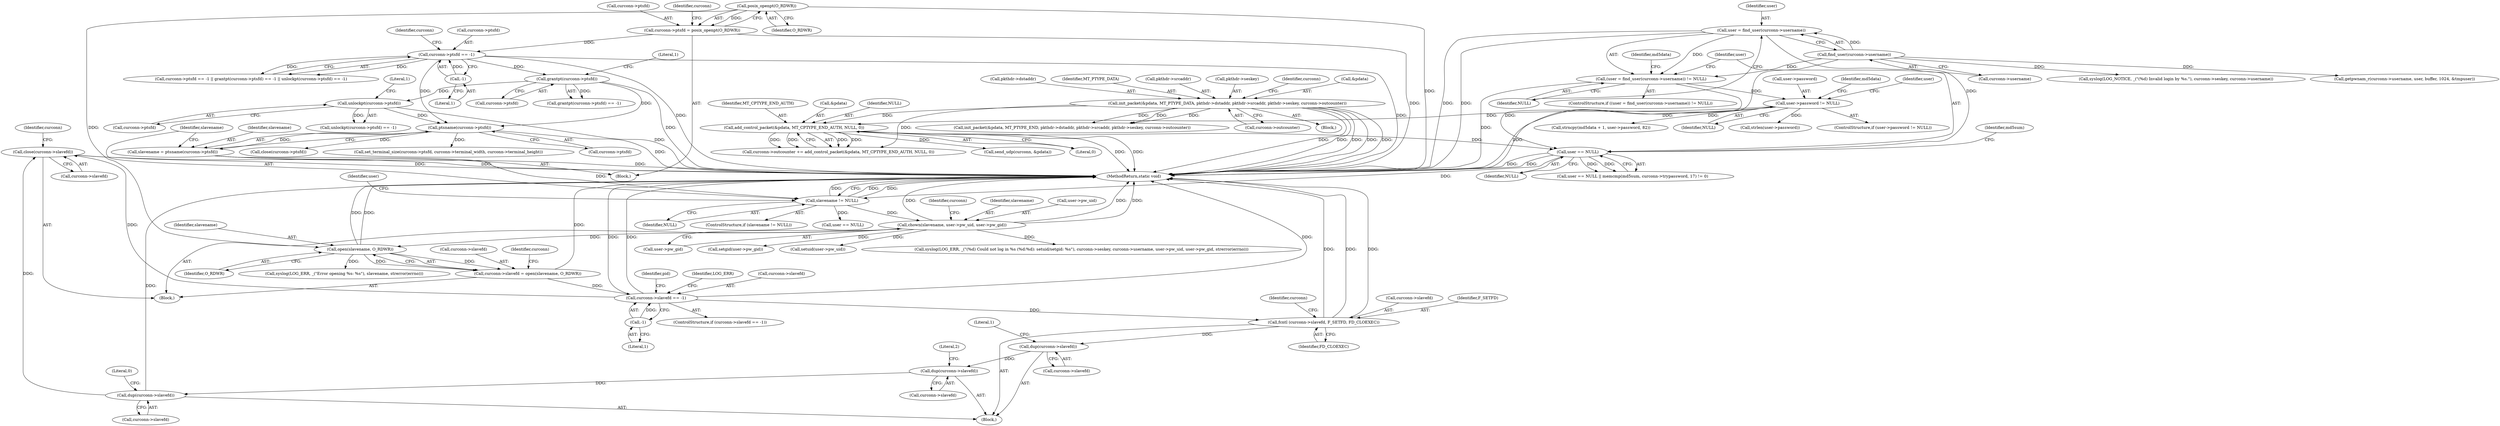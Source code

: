 digraph "0_MAC-Telnet_b69d11727d4f0f8cf719c79e3fb700f55ca03e9a_2@API" {
"1000674" [label="(Call,close(curconn->slavefd))"];
"1000444" [label="(Call,curconn->slavefd == -1)"];
"1000436" [label="(Call,curconn->slavefd = open(slavename, O_RDWR))"];
"1000440" [label="(Call,open(slavename, O_RDWR))"];
"1000428" [label="(Call,chown(slavename, user->pw_uid, user->pw_gid))"];
"1000350" [label="(Call,slavename != NULL)"];
"1000343" [label="(Call,slavename = ptsname(curconn->ptsfd))"];
"1000345" [label="(Call,ptsname(curconn->ptsfd))"];
"1000325" [label="(Call,unlockpt(curconn->ptsfd))"];
"1000318" [label="(Call,grantpt(curconn->ptsfd))"];
"1000310" [label="(Call,curconn->ptsfd == -1)"];
"1000302" [label="(Call,curconn->ptsfd = posix_openpt(O_RDWR))"];
"1000306" [label="(Call,posix_openpt(O_RDWR))"];
"1000314" [label="(Call,-1)"];
"1000264" [label="(Call,user == NULL)"];
"1000138" [label="(Call,user = find_user(curconn->username))"];
"1000140" [label="(Call,find_user(curconn->username))"];
"1000244" [label="(Call,add_control_packet(&pdata, MT_CPTYPE_END_AUTH, NULL, 0))"];
"1000224" [label="(Call,init_packet(&pdata, MT_PTYPE_DATA, pkthdr->dstaddr, pkthdr->srcaddr, pkthdr->seskey, curconn->outcounter))"];
"1000156" [label="(Call,user->password != NULL)"];
"1000137" [label="(Call,(user = find_user(curconn->username)) != NULL)"];
"1000448" [label="(Call,-1)"];
"1000551" [label="(Call,dup(curconn->slavefd))"];
"1000545" [label="(Call,dup(curconn->slavefd))"];
"1000539" [label="(Call,dup(curconn->slavefd))"];
"1000527" [label="(Call,fcntl (curconn->slavefd, F_SETFD, FD_CLOEXEC))"];
"1000249" [label="(Literal,0)"];
"1000265" [label="(Identifier,user)"];
"1000326" [label="(Call,curconn->ptsfd)"];
"1000469" [label="(Identifier,pid)"];
"1000533" [label="(Call,close(curconn->ptsfd))"];
"1000375" [label="(Call,user == NULL)"];
"1000449" [label="(Literal,1)"];
"1000551" [label="(Call,dup(curconn->slavefd))"];
"1000451" [label="(Call,syslog(LOG_ERR, _(\"Error opening %s: %s\"), slavename, strerror(errno)))"];
"1000680" [label="(Identifier,curconn)"];
"1000528" [label="(Call,curconn->slavefd)"];
"1000137" [label="(Call,(user = find_user(curconn->username)) != NULL)"];
"1000345" [label="(Call,ptsname(curconn->ptsfd))"];
"1000675" [label="(Call,curconn->slavefd)"];
"1000577" [label="(Call,syslog(LOG_ERR, _(\"(%d) Could not log in %s (%d:%d): setuid/setgid: %s\"), curconn->seskey, curconn->username, user->pw_uid, user->pw_gid, strerror(errno)))"];
"1000175" [label="(Call,strncpy(md5data + 1, user->password, 82))"];
"1000352" [label="(Identifier,NULL)"];
"1000532" [label="(Identifier,FD_CLOEXEC)"];
"1000330" [label="(Literal,1)"];
"1000444" [label="(Call,curconn->slavefd == -1)"];
"1000139" [label="(Identifier,user)"];
"1000436" [label="(Call,curconn->slavefd = open(slavename, O_RDWR))"];
"1000309" [label="(Call,curconn->ptsfd == -1 || grantpt(curconn->ptsfd) == -1 || unlockpt(curconn->ptsfd) == -1)"];
"1000314" [label="(Call,-1)"];
"1000433" [label="(Call,user->pw_gid)"];
"1000307" [label="(Identifier,O_RDWR)"];
"1000437" [label="(Call,curconn->slavefd)"];
"1000683" [label="(Call,set_terminal_size(curconn->ptsfd, curconn->terminal_width, curconn->terminal_height))"];
"1000302" [label="(Call,curconn->ptsfd = posix_openpt(O_RDWR))"];
"1000630" [label="(Call,init_packet(&pdata, MT_PTYPE_END, pkthdr->dstaddr, pkthdr->srcaddr, pkthdr->seskey, curconn->outcounter))"];
"1000136" [label="(ControlStructure,if ((user = find_user(curconn->username)) != NULL))"];
"1000144" [label="(Identifier,NULL)"];
"1000565" [label="(Call,setgid(user->pw_gid))"];
"1000266" [label="(Identifier,NULL)"];
"1000311" [label="(Call,curconn->ptsfd)"];
"1000319" [label="(Call,curconn->ptsfd)"];
"1000323" [label="(Literal,1)"];
"1000428" [label="(Call,chown(slavename, user->pw_uid, user->pw_gid))"];
"1000346" [label="(Call,curconn->ptsfd)"];
"1000531" [label="(Identifier,F_SETFD)"];
"1000227" [label="(Identifier,MT_PTYPE_DATA)"];
"1000349" [label="(ControlStructure,if (slavename != NULL))"];
"1000550" [label="(Literal,2)"];
"1000546" [label="(Call,curconn->slavefd)"];
"1000224" [label="(Call,init_packet(&pdata, MT_PTYPE_DATA, pkthdr->dstaddr, pkthdr->srcaddr, pkthdr->seskey, curconn->outcounter))"];
"1000231" [label="(Call,pkthdr->srcaddr)"];
"1000172" [label="(Identifier,md5data)"];
"1000353" [label="(Block,)"];
"1000344" [label="(Identifier,slavename)"];
"1000535" [label="(Identifier,curconn)"];
"1000674" [label="(Call,close(curconn->slavefd))"];
"1000234" [label="(Call,pkthdr->seskey)"];
"1000351" [label="(Identifier,slavename)"];
"1000164" [label="(Identifier,user)"];
"1000160" [label="(Identifier,NULL)"];
"1000430" [label="(Call,user->pw_uid)"];
"1000438" [label="(Identifier,curconn)"];
"1000448" [label="(Call,-1)"];
"1000140" [label="(Call,find_user(curconn->username))"];
"1000446" [label="(Identifier,curconn)"];
"1000324" [label="(Call,unlockpt(curconn->ptsfd) == -1)"];
"1000571" [label="(Call,setuid(user->pw_uid))"];
"1000312" [label="(Identifier,curconn)"];
"1000443" [label="(ControlStructure,if (curconn->slavefd == -1))"];
"1000244" [label="(Call,add_control_packet(&pdata, MT_CPTYPE_END_AUTH, NULL, 0))"];
"1000315" [label="(Literal,1)"];
"1000237" [label="(Call,curconn->outcounter)"];
"1000264" [label="(Call,user == NULL)"];
"1000166" [label="(Call,strlen(user->password))"];
"1000325" [label="(Call,unlockpt(curconn->ptsfd))"];
"1000240" [label="(Call,curconn->outcounter += add_control_packet(&pdata, MT_CPTYPE_END_AUTH, NULL, 0))"];
"1000141" [label="(Call,curconn->username)"];
"1000276" [label="(Call,syslog(LOG_NOTICE, _(\"(%d) Invalid login by %s.\"), curconn->seskey, curconn->username))"];
"1000129" [label="(Block,)"];
"1000320" [label="(Identifier,curconn)"];
"1000156" [label="(Call,user->password != NULL)"];
"1000263" [label="(Call,user == NULL || memcmp(md5sum, curconn->trypassword, 17) != 0)"];
"1000310" [label="(Call,curconn->ptsfd == -1)"];
"1000317" [label="(Call,grantpt(curconn->ptsfd) == -1)"];
"1000442" [label="(Identifier,O_RDWR)"];
"1000397" [label="(Call,getpwnam_r(curconn->username, user, buffer, 1024, &tmpuser))"];
"1000155" [label="(ControlStructure,if (user->password != NULL))"];
"1000429" [label="(Identifier,slavename)"];
"1000248" [label="(Identifier,NULL)"];
"1000452" [label="(Identifier,LOG_ERR)"];
"1000556" [label="(Literal,0)"];
"1000343" [label="(Call,slavename = ptsname(curconn->ptsfd))"];
"1000247" [label="(Identifier,MT_CPTYPE_END_AUTH)"];
"1000138" [label="(Call,user = find_user(curconn->username))"];
"1000539" [label="(Call,dup(curconn->slavefd))"];
"1000145" [label="(Block,)"];
"1000303" [label="(Call,curconn->ptsfd)"];
"1000242" [label="(Identifier,curconn)"];
"1000157" [label="(Call,user->password)"];
"1000545" [label="(Call,dup(curconn->slavefd))"];
"1000225" [label="(Call,&pdata)"];
"1000693" [label="(MethodReturn,static void)"];
"1000440" [label="(Call,open(slavename, O_RDWR))"];
"1000527" [label="(Call,fcntl (curconn->slavefd, F_SETFD, FD_CLOEXEC))"];
"1000552" [label="(Call,curconn->slavefd)"];
"1000441" [label="(Identifier,slavename)"];
"1000318" [label="(Call,grantpt(curconn->ptsfd))"];
"1000306" [label="(Call,posix_openpt(O_RDWR))"];
"1000540" [label="(Call,curconn->slavefd)"];
"1000269" [label="(Identifier,md5sum)"];
"1000350" [label="(Call,slavename != NULL)"];
"1000544" [label="(Literal,1)"];
"1000228" [label="(Call,pkthdr->dstaddr)"];
"1000358" [label="(Identifier,user)"];
"1000472" [label="(Block,)"];
"1000445" [label="(Call,curconn->slavefd)"];
"1000245" [label="(Call,&pdata)"];
"1000250" [label="(Call,send_udp(curconn, &pdata))"];
"1000148" [label="(Identifier,md5data)"];
"1000674" -> "1000353"  [label="AST: "];
"1000674" -> "1000675"  [label="CFG: "];
"1000675" -> "1000674"  [label="AST: "];
"1000680" -> "1000674"  [label="CFG: "];
"1000674" -> "1000693"  [label="DDG: "];
"1000674" -> "1000693"  [label="DDG: "];
"1000444" -> "1000674"  [label="DDG: "];
"1000551" -> "1000674"  [label="DDG: "];
"1000444" -> "1000443"  [label="AST: "];
"1000444" -> "1000448"  [label="CFG: "];
"1000445" -> "1000444"  [label="AST: "];
"1000448" -> "1000444"  [label="AST: "];
"1000452" -> "1000444"  [label="CFG: "];
"1000469" -> "1000444"  [label="CFG: "];
"1000444" -> "1000693"  [label="DDG: "];
"1000444" -> "1000693"  [label="DDG: "];
"1000444" -> "1000693"  [label="DDG: "];
"1000436" -> "1000444"  [label="DDG: "];
"1000448" -> "1000444"  [label="DDG: "];
"1000444" -> "1000527"  [label="DDG: "];
"1000436" -> "1000353"  [label="AST: "];
"1000436" -> "1000440"  [label="CFG: "];
"1000437" -> "1000436"  [label="AST: "];
"1000440" -> "1000436"  [label="AST: "];
"1000446" -> "1000436"  [label="CFG: "];
"1000436" -> "1000693"  [label="DDG: "];
"1000440" -> "1000436"  [label="DDG: "];
"1000440" -> "1000436"  [label="DDG: "];
"1000440" -> "1000442"  [label="CFG: "];
"1000441" -> "1000440"  [label="AST: "];
"1000442" -> "1000440"  [label="AST: "];
"1000440" -> "1000693"  [label="DDG: "];
"1000440" -> "1000693"  [label="DDG: "];
"1000428" -> "1000440"  [label="DDG: "];
"1000306" -> "1000440"  [label="DDG: "];
"1000440" -> "1000451"  [label="DDG: "];
"1000428" -> "1000353"  [label="AST: "];
"1000428" -> "1000433"  [label="CFG: "];
"1000429" -> "1000428"  [label="AST: "];
"1000430" -> "1000428"  [label="AST: "];
"1000433" -> "1000428"  [label="AST: "];
"1000438" -> "1000428"  [label="CFG: "];
"1000428" -> "1000693"  [label="DDG: "];
"1000428" -> "1000693"  [label="DDG: "];
"1000428" -> "1000693"  [label="DDG: "];
"1000350" -> "1000428"  [label="DDG: "];
"1000428" -> "1000565"  [label="DDG: "];
"1000428" -> "1000571"  [label="DDG: "];
"1000428" -> "1000577"  [label="DDG: "];
"1000350" -> "1000349"  [label="AST: "];
"1000350" -> "1000352"  [label="CFG: "];
"1000351" -> "1000350"  [label="AST: "];
"1000352" -> "1000350"  [label="AST: "];
"1000358" -> "1000350"  [label="CFG: "];
"1000693" -> "1000350"  [label="CFG: "];
"1000350" -> "1000693"  [label="DDG: "];
"1000350" -> "1000693"  [label="DDG: "];
"1000350" -> "1000693"  [label="DDG: "];
"1000343" -> "1000350"  [label="DDG: "];
"1000264" -> "1000350"  [label="DDG: "];
"1000350" -> "1000375"  [label="DDG: "];
"1000343" -> "1000129"  [label="AST: "];
"1000343" -> "1000345"  [label="CFG: "];
"1000344" -> "1000343"  [label="AST: "];
"1000345" -> "1000343"  [label="AST: "];
"1000351" -> "1000343"  [label="CFG: "];
"1000343" -> "1000693"  [label="DDG: "];
"1000345" -> "1000343"  [label="DDG: "];
"1000345" -> "1000346"  [label="CFG: "];
"1000346" -> "1000345"  [label="AST: "];
"1000345" -> "1000693"  [label="DDG: "];
"1000325" -> "1000345"  [label="DDG: "];
"1000310" -> "1000345"  [label="DDG: "];
"1000318" -> "1000345"  [label="DDG: "];
"1000345" -> "1000533"  [label="DDG: "];
"1000345" -> "1000683"  [label="DDG: "];
"1000325" -> "1000324"  [label="AST: "];
"1000325" -> "1000326"  [label="CFG: "];
"1000326" -> "1000325"  [label="AST: "];
"1000330" -> "1000325"  [label="CFG: "];
"1000325" -> "1000693"  [label="DDG: "];
"1000325" -> "1000324"  [label="DDG: "];
"1000318" -> "1000325"  [label="DDG: "];
"1000318" -> "1000317"  [label="AST: "];
"1000318" -> "1000319"  [label="CFG: "];
"1000319" -> "1000318"  [label="AST: "];
"1000323" -> "1000318"  [label="CFG: "];
"1000318" -> "1000693"  [label="DDG: "];
"1000318" -> "1000317"  [label="DDG: "];
"1000310" -> "1000318"  [label="DDG: "];
"1000310" -> "1000309"  [label="AST: "];
"1000310" -> "1000314"  [label="CFG: "];
"1000311" -> "1000310"  [label="AST: "];
"1000314" -> "1000310"  [label="AST: "];
"1000320" -> "1000310"  [label="CFG: "];
"1000309" -> "1000310"  [label="CFG: "];
"1000310" -> "1000693"  [label="DDG: "];
"1000310" -> "1000693"  [label="DDG: "];
"1000310" -> "1000309"  [label="DDG: "];
"1000310" -> "1000309"  [label="DDG: "];
"1000302" -> "1000310"  [label="DDG: "];
"1000314" -> "1000310"  [label="DDG: "];
"1000302" -> "1000129"  [label="AST: "];
"1000302" -> "1000306"  [label="CFG: "];
"1000303" -> "1000302"  [label="AST: "];
"1000306" -> "1000302"  [label="AST: "];
"1000312" -> "1000302"  [label="CFG: "];
"1000302" -> "1000693"  [label="DDG: "];
"1000306" -> "1000302"  [label="DDG: "];
"1000306" -> "1000307"  [label="CFG: "];
"1000307" -> "1000306"  [label="AST: "];
"1000306" -> "1000693"  [label="DDG: "];
"1000314" -> "1000315"  [label="CFG: "];
"1000315" -> "1000314"  [label="AST: "];
"1000264" -> "1000263"  [label="AST: "];
"1000264" -> "1000266"  [label="CFG: "];
"1000265" -> "1000264"  [label="AST: "];
"1000266" -> "1000264"  [label="AST: "];
"1000269" -> "1000264"  [label="CFG: "];
"1000263" -> "1000264"  [label="CFG: "];
"1000264" -> "1000693"  [label="DDG: "];
"1000264" -> "1000693"  [label="DDG: "];
"1000264" -> "1000263"  [label="DDG: "];
"1000264" -> "1000263"  [label="DDG: "];
"1000138" -> "1000264"  [label="DDG: "];
"1000244" -> "1000264"  [label="DDG: "];
"1000137" -> "1000264"  [label="DDG: "];
"1000138" -> "1000137"  [label="AST: "];
"1000138" -> "1000140"  [label="CFG: "];
"1000139" -> "1000138"  [label="AST: "];
"1000140" -> "1000138"  [label="AST: "];
"1000144" -> "1000138"  [label="CFG: "];
"1000138" -> "1000693"  [label="DDG: "];
"1000138" -> "1000693"  [label="DDG: "];
"1000138" -> "1000137"  [label="DDG: "];
"1000140" -> "1000138"  [label="DDG: "];
"1000140" -> "1000141"  [label="CFG: "];
"1000141" -> "1000140"  [label="AST: "];
"1000140" -> "1000693"  [label="DDG: "];
"1000140" -> "1000137"  [label="DDG: "];
"1000140" -> "1000276"  [label="DDG: "];
"1000140" -> "1000397"  [label="DDG: "];
"1000244" -> "1000240"  [label="AST: "];
"1000244" -> "1000249"  [label="CFG: "];
"1000245" -> "1000244"  [label="AST: "];
"1000247" -> "1000244"  [label="AST: "];
"1000248" -> "1000244"  [label="AST: "];
"1000249" -> "1000244"  [label="AST: "];
"1000240" -> "1000244"  [label="CFG: "];
"1000244" -> "1000693"  [label="DDG: "];
"1000244" -> "1000693"  [label="DDG: "];
"1000244" -> "1000240"  [label="DDG: "];
"1000244" -> "1000240"  [label="DDG: "];
"1000244" -> "1000240"  [label="DDG: "];
"1000244" -> "1000240"  [label="DDG: "];
"1000224" -> "1000244"  [label="DDG: "];
"1000156" -> "1000244"  [label="DDG: "];
"1000244" -> "1000250"  [label="DDG: "];
"1000224" -> "1000145"  [label="AST: "];
"1000224" -> "1000237"  [label="CFG: "];
"1000225" -> "1000224"  [label="AST: "];
"1000227" -> "1000224"  [label="AST: "];
"1000228" -> "1000224"  [label="AST: "];
"1000231" -> "1000224"  [label="AST: "];
"1000234" -> "1000224"  [label="AST: "];
"1000237" -> "1000224"  [label="AST: "];
"1000242" -> "1000224"  [label="CFG: "];
"1000224" -> "1000693"  [label="DDG: "];
"1000224" -> "1000693"  [label="DDG: "];
"1000224" -> "1000693"  [label="DDG: "];
"1000224" -> "1000693"  [label="DDG: "];
"1000224" -> "1000693"  [label="DDG: "];
"1000224" -> "1000240"  [label="DDG: "];
"1000224" -> "1000630"  [label="DDG: "];
"1000224" -> "1000630"  [label="DDG: "];
"1000224" -> "1000630"  [label="DDG: "];
"1000156" -> "1000155"  [label="AST: "];
"1000156" -> "1000160"  [label="CFG: "];
"1000157" -> "1000156"  [label="AST: "];
"1000160" -> "1000156"  [label="AST: "];
"1000164" -> "1000156"  [label="CFG: "];
"1000172" -> "1000156"  [label="CFG: "];
"1000156" -> "1000693"  [label="DDG: "];
"1000137" -> "1000156"  [label="DDG: "];
"1000156" -> "1000166"  [label="DDG: "];
"1000156" -> "1000175"  [label="DDG: "];
"1000137" -> "1000136"  [label="AST: "];
"1000137" -> "1000144"  [label="CFG: "];
"1000144" -> "1000137"  [label="AST: "];
"1000148" -> "1000137"  [label="CFG: "];
"1000265" -> "1000137"  [label="CFG: "];
"1000137" -> "1000693"  [label="DDG: "];
"1000448" -> "1000449"  [label="CFG: "];
"1000449" -> "1000448"  [label="AST: "];
"1000551" -> "1000472"  [label="AST: "];
"1000551" -> "1000552"  [label="CFG: "];
"1000552" -> "1000551"  [label="AST: "];
"1000556" -> "1000551"  [label="CFG: "];
"1000551" -> "1000693"  [label="DDG: "];
"1000545" -> "1000551"  [label="DDG: "];
"1000545" -> "1000472"  [label="AST: "];
"1000545" -> "1000546"  [label="CFG: "];
"1000546" -> "1000545"  [label="AST: "];
"1000550" -> "1000545"  [label="CFG: "];
"1000539" -> "1000545"  [label="DDG: "];
"1000539" -> "1000472"  [label="AST: "];
"1000539" -> "1000540"  [label="CFG: "];
"1000540" -> "1000539"  [label="AST: "];
"1000544" -> "1000539"  [label="CFG: "];
"1000527" -> "1000539"  [label="DDG: "];
"1000527" -> "1000472"  [label="AST: "];
"1000527" -> "1000532"  [label="CFG: "];
"1000528" -> "1000527"  [label="AST: "];
"1000531" -> "1000527"  [label="AST: "];
"1000532" -> "1000527"  [label="AST: "];
"1000535" -> "1000527"  [label="CFG: "];
"1000527" -> "1000693"  [label="DDG: "];
"1000527" -> "1000693"  [label="DDG: "];
"1000527" -> "1000693"  [label="DDG: "];
}

